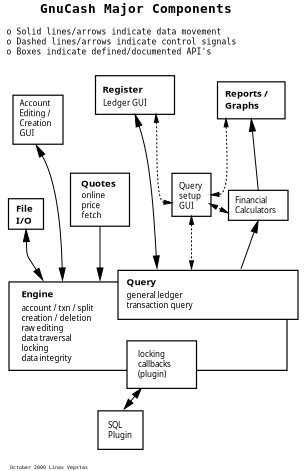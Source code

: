<?xml version="1.0"?>
<diagram xmlns:dia="http://www.lysator.liu.se/~alla/dia/">
  <diagramdata>
    <attribute name="background">
      <color val="#ffffff"/>
    </attribute>
    <attribute name="paper">
      <composite type="paper">
        <attribute name="name">
          <string>#A4#</string>
        </attribute>
        <attribute name="tmargin">
          <real val="2.82"/>
        </attribute>
        <attribute name="bmargin">
          <real val="2.82"/>
        </attribute>
        <attribute name="lmargin">
          <real val="2.82"/>
        </attribute>
        <attribute name="rmargin">
          <real val="2.82"/>
        </attribute>
        <attribute name="is_portrait">
          <boolean val="true"/>
        </attribute>
        <attribute name="scaling">
          <real val="1"/>
        </attribute>
        <attribute name="fitto">
          <boolean val="false"/>
        </attribute>
      </composite>
    </attribute>
    <attribute name="grid">
      <composite type="grid">
        <attribute name="width_x">
          <real val="1"/>
        </attribute>
        <attribute name="width_y">
          <real val="1"/>
        </attribute>
        <attribute name="visible_x">
          <int val="1"/>
        </attribute>
        <attribute name="visible_y">
          <int val="1"/>
        </attribute>
      </composite>
    </attribute>
    <attribute name="guides">
      <composite type="guides">
        <attribute name="hguides"/>
        <attribute name="vguides"/>
      </composite>
    </attribute>
  </diagramdata>
  <layer name="Background" visible="true">
    <object type="Standard - Text" version="0" id="O0">
      <attribute name="obj_pos">
        <point val="17.441,1.085"/>
      </attribute>
      <attribute name="obj_bb">
        <rectangle val="17.441,0.452;29.276,1.252"/>
      </attribute>
      <attribute name="text">
        <composite type="text">
          <attribute name="string">
            <string>#GnuCash Major Components#</string>
          </attribute>
          <attribute name="font">
            <font name="Courier-Bold"/>
          </attribute>
          <attribute name="height">
            <real val="0.8"/>
          </attribute>
          <attribute name="pos">
            <point val="17.441,1.085"/>
          </attribute>
          <attribute name="color">
            <color val="#000000"/>
          </attribute>
          <attribute name="alignment">
            <enum val="0"/>
          </attribute>
        </composite>
      </attribute>
    </object>
    <object type="Standard - Text" version="0" id="O1">
      <attribute name="obj_pos">
        <point val="15.766,2.16"/>
      </attribute>
      <attribute name="obj_bb">
        <rectangle val="15.766,1.767;29.904,3.267"/>
      </attribute>
      <attribute name="text">
        <composite type="text">
          <attribute name="string">
            <string>#o Solid lines/arrows indicate data movement
o Dashed lines/arrows indicate control signals
o Boxes indicate defined/documented API&apos;s#</string>
          </attribute>
          <attribute name="font">
            <font name="Courier"/>
          </attribute>
          <attribute name="height">
            <real val="0.5"/>
          </attribute>
          <attribute name="pos">
            <point val="15.766,2.16"/>
          </attribute>
          <attribute name="color">
            <color val="#000000"/>
          </attribute>
          <attribute name="alignment">
            <enum val="0"/>
          </attribute>
        </composite>
      </attribute>
    </object>
    <group>
      <object type="Standard - Box" version="0" id="O2">
        <attribute name="obj_pos">
          <point val="20.341,20.983"/>
        </attribute>
        <attribute name="obj_bb">
          <rectangle val="20.311,20.953;22.621,22.938"/>
        </attribute>
        <attribute name="elem_corner">
          <point val="20.341,20.983"/>
        </attribute>
        <attribute name="elem_width">
          <real val="2.25"/>
        </attribute>
        <attribute name="elem_height">
          <real val="1.925"/>
        </attribute>
        <attribute name="border_width">
          <real val="0.06"/>
        </attribute>
        <attribute name="show_background">
          <boolean val="true"/>
        </attribute>
      </object>
      <object type="Standard - Text" version="0" id="O3">
        <attribute name="obj_pos">
          <point val="20.841,21.833"/>
        </attribute>
        <attribute name="obj_bb">
          <rectangle val="20.841,21.427;22.45,22.427"/>
        </attribute>
        <attribute name="text">
          <composite type="text">
            <attribute name="string">
              <string>#SQL
Plugin#</string>
            </attribute>
            <attribute name="font">
              <font name="Helvetica"/>
            </attribute>
            <attribute name="height">
              <real val="0.5"/>
            </attribute>
            <attribute name="pos">
              <point val="20.841,21.833"/>
            </attribute>
            <attribute name="color">
              <color val="#000000"/>
            </attribute>
            <attribute name="alignment">
              <enum val="0"/>
            </attribute>
          </composite>
        </attribute>
      </object>
    </group>
    <object type="Standard - Line" version="0" id="O4">
      <attribute name="obj_pos">
        <point val="22.516,19.851"/>
      </attribute>
      <attribute name="obj_bb">
        <rectangle val="21.321,19.531;22.836,21.221"/>
      </attribute>
      <attribute name="conn_endpoints">
        <point val="22.516,19.851"/>
        <point val="21.641,20.901"/>
      </attribute>
      <attribute name="numcp">
        <int val="1"/>
      </attribute>
      <attribute name="line_width">
        <real val="0.04"/>
      </attribute>
      <attribute name="start_arrow">
        <enum val="3"/>
      </attribute>
      <attribute name="start_arrow_length">
        <real val="0.5"/>
      </attribute>
      <attribute name="start_arrow_width">
        <real val="0.3"/>
      </attribute>
      <attribute name="end_arrow">
        <enum val="3"/>
      </attribute>
      <attribute name="end_arrow_length">
        <real val="0.5"/>
      </attribute>
      <attribute name="end_arrow_width">
        <real val="0.3"/>
      </attribute>
    </object>
    <group>
      <object type="Standard - Box" version="0" id="O5">
        <attribute name="obj_pos">
          <point val="15.866,10.376"/>
        </attribute>
        <attribute name="obj_bb">
          <rectangle val="15.836,10.346;17.646,11.931"/>
        </attribute>
        <attribute name="elem_corner">
          <point val="15.866,10.376"/>
        </attribute>
        <attribute name="elem_width">
          <real val="1.75"/>
        </attribute>
        <attribute name="elem_height">
          <real val="1.525"/>
        </attribute>
        <attribute name="border_width">
          <real val="0.06"/>
        </attribute>
        <attribute name="show_background">
          <boolean val="true"/>
        </attribute>
      </object>
      <object type="Standard - Text" version="0" id="O6">
        <attribute name="obj_pos">
          <point val="16.241,11.026"/>
        </attribute>
        <attribute name="obj_bb">
          <rectangle val="16.241,10.543;17.49,11.743"/>
        </attribute>
        <attribute name="text">
          <composite type="text">
            <attribute name="string">
              <string>#File
I/O#</string>
            </attribute>
            <attribute name="font">
              <font name="Helvetica-Bold"/>
            </attribute>
            <attribute name="height">
              <real val="0.6"/>
            </attribute>
            <attribute name="pos">
              <point val="16.241,11.026"/>
            </attribute>
            <attribute name="color">
              <color val="#000000"/>
            </attribute>
            <attribute name="alignment">
              <enum val="0"/>
            </attribute>
          </composite>
        </attribute>
      </object>
    </group>
    <group>
      <object type="Standard - Box" version="0" id="O7">
        <attribute name="obj_pos">
          <point val="16.091,5.201"/>
        </attribute>
        <attribute name="obj_bb">
          <rectangle val="16.061,5.171;18.621,7.681"/>
        </attribute>
        <attribute name="elem_corner">
          <point val="16.091,5.201"/>
        </attribute>
        <attribute name="elem_width">
          <real val="2.5"/>
        </attribute>
        <attribute name="elem_height">
          <real val="2.45"/>
        </attribute>
        <attribute name="border_width">
          <real val="0.06"/>
        </attribute>
        <attribute name="show_background">
          <boolean val="true"/>
        </attribute>
      </object>
      <object type="Standard - Text" version="0" id="O8">
        <attribute name="obj_pos">
          <point val="16.416,5.751"/>
        </attribute>
        <attribute name="obj_bb">
          <rectangle val="16.416,5.345;18.53,7.345"/>
        </attribute>
        <attribute name="text">
          <composite type="text">
            <attribute name="string">
              <string>#Account
Editing /
Creation
GUI#</string>
            </attribute>
            <attribute name="font">
              <font name="Helvetica"/>
            </attribute>
            <attribute name="height">
              <real val="0.5"/>
            </attribute>
            <attribute name="pos">
              <point val="16.416,5.751"/>
            </attribute>
            <attribute name="color">
              <color val="#000000"/>
            </attribute>
            <attribute name="alignment">
              <enum val="0"/>
            </attribute>
          </composite>
        </attribute>
      </object>
    </group>
    <group>
      <object type="Standard - Box" version="0" id="O9">
        <attribute name="obj_pos">
          <point val="18.966,9.101"/>
        </attribute>
        <attribute name="obj_bb">
          <rectangle val="18.936,9.071;21.946,11.781"/>
        </attribute>
        <attribute name="elem_corner">
          <point val="18.966,9.101"/>
        </attribute>
        <attribute name="elem_width">
          <real val="2.95"/>
        </attribute>
        <attribute name="elem_height">
          <real val="2.65"/>
        </attribute>
        <attribute name="border_width">
          <real val="0.06"/>
        </attribute>
        <attribute name="show_background">
          <boolean val="true"/>
        </attribute>
      </object>
      <object type="Standard - Text" version="0" id="O10">
        <attribute name="obj_pos">
          <point val="19.491,9.776"/>
        </attribute>
        <attribute name="obj_bb">
          <rectangle val="19.491,9.293;21.782,9.893"/>
        </attribute>
        <attribute name="text">
          <composite type="text">
            <attribute name="string">
              <string>#Quotes#</string>
            </attribute>
            <attribute name="font">
              <font name="Helvetica-Bold"/>
            </attribute>
            <attribute name="height">
              <real val="0.6"/>
            </attribute>
            <attribute name="pos">
              <point val="19.491,9.776"/>
            </attribute>
            <attribute name="color">
              <color val="#000000"/>
            </attribute>
            <attribute name="alignment">
              <enum val="0"/>
            </attribute>
          </composite>
        </attribute>
      </object>
      <object type="Standard - Text" version="0" id="O11">
        <attribute name="obj_pos">
          <point val="19.516,10.351"/>
        </attribute>
        <attribute name="obj_bb">
          <rectangle val="19.516,9.945;21.07,11.445"/>
        </attribute>
        <attribute name="text">
          <composite type="text">
            <attribute name="string">
              <string>#online
price
fetch#</string>
            </attribute>
            <attribute name="font">
              <font name="Helvetica"/>
            </attribute>
            <attribute name="height">
              <real val="0.5"/>
            </attribute>
            <attribute name="pos">
              <point val="19.516,10.351"/>
            </attribute>
            <attribute name="color">
              <color val="#000000"/>
            </attribute>
            <attribute name="alignment">
              <enum val="0"/>
            </attribute>
          </composite>
        </attribute>
      </object>
    </group>
    <group>
      <object type="Standard - Box" version="0" id="O12">
        <attribute name="obj_pos">
          <point val="20.216,4.226"/>
        </attribute>
        <attribute name="obj_bb">
          <rectangle val="20.186,4.196;24.196,6.186"/>
        </attribute>
        <attribute name="elem_corner">
          <point val="20.216,4.226"/>
        </attribute>
        <attribute name="elem_width">
          <real val="3.95"/>
        </attribute>
        <attribute name="elem_height">
          <real val="1.931"/>
        </attribute>
        <attribute name="border_width">
          <real val="0.06"/>
        </attribute>
        <attribute name="show_background">
          <boolean val="true"/>
        </attribute>
      </object>
      <object type="Standard - Text" version="0" id="O13">
        <attribute name="obj_pos">
          <point val="20.566,5.081"/>
        </attribute>
        <attribute name="obj_bb">
          <rectangle val="20.566,4.598;23.196,5.198"/>
        </attribute>
        <attribute name="text">
          <composite type="text">
            <attribute name="string">
              <string>#Register#</string>
            </attribute>
            <attribute name="font">
              <font name="Helvetica-Bold"/>
            </attribute>
            <attribute name="height">
              <real val="0.6"/>
            </attribute>
            <attribute name="pos">
              <point val="20.566,5.081"/>
            </attribute>
            <attribute name="color">
              <color val="#000000"/>
            </attribute>
            <attribute name="alignment">
              <enum val="0"/>
            </attribute>
          </composite>
        </attribute>
      </object>
      <object type="Standard - Text" version="0" id="O14">
        <attribute name="obj_pos">
          <point val="20.591,5.731"/>
        </attribute>
        <attribute name="obj_bb">
          <rectangle val="20.591,5.325;23.412,5.825"/>
        </attribute>
        <attribute name="text">
          <composite type="text">
            <attribute name="string">
              <string>#Ledger GUI#</string>
            </attribute>
            <attribute name="font">
              <font name="Helvetica"/>
            </attribute>
            <attribute name="height">
              <real val="0.5"/>
            </attribute>
            <attribute name="pos">
              <point val="20.591,5.731"/>
            </attribute>
            <attribute name="color">
              <color val="#000000"/>
            </attribute>
            <attribute name="alignment">
              <enum val="0"/>
            </attribute>
          </composite>
        </attribute>
      </object>
    </group>
    <group>
      <object type="Standard - Box" version="0" id="O15">
        <attribute name="obj_pos">
          <point val="24.041,9.106"/>
        </attribute>
        <attribute name="obj_bb">
          <rectangle val="24.011,9.076;26.021,11.287"/>
        </attribute>
        <attribute name="elem_corner">
          <point val="24.041,9.106"/>
        </attribute>
        <attribute name="elem_width">
          <real val="1.95"/>
        </attribute>
        <attribute name="elem_height">
          <real val="2.15"/>
        </attribute>
        <attribute name="border_width">
          <real val="0.06"/>
        </attribute>
        <attribute name="show_background">
          <boolean val="true"/>
        </attribute>
      </object>
      <object type="Standard - Text" version="0" id="O16">
        <attribute name="obj_pos">
          <point val="24.391,9.881"/>
        </attribute>
        <attribute name="obj_bb">
          <rectangle val="24.391,9.475;25.97,10.976"/>
        </attribute>
        <attribute name="text">
          <composite type="text">
            <attribute name="string">
              <string>#Query
setup
GUI#</string>
            </attribute>
            <attribute name="font">
              <font name="Helvetica"/>
            </attribute>
            <attribute name="height">
              <real val="0.5"/>
            </attribute>
            <attribute name="pos">
              <point val="24.391,9.881"/>
            </attribute>
            <attribute name="color">
              <color val="#000000"/>
            </attribute>
            <attribute name="alignment">
              <enum val="0"/>
            </attribute>
          </composite>
        </attribute>
      </object>
    </group>
    <group>
      <object type="Standard - Box" version="0" id="O17">
        <attribute name="obj_pos">
          <point val="26.316,4.531"/>
        </attribute>
        <attribute name="obj_bb">
          <rectangle val="26.286,4.501;29.721,6.411"/>
        </attribute>
        <attribute name="elem_corner">
          <point val="26.316,4.531"/>
        </attribute>
        <attribute name="elem_width">
          <real val="3.375"/>
        </attribute>
        <attribute name="elem_height">
          <real val="1.85"/>
        </attribute>
        <attribute name="border_width">
          <real val="0.06"/>
        </attribute>
        <attribute name="show_background">
          <boolean val="true"/>
        </attribute>
      </object>
      <object type="Standard - Text" version="0" id="O18">
        <attribute name="obj_pos">
          <point val="26.691,5.281"/>
        </attribute>
        <attribute name="obj_bb">
          <rectangle val="26.691,4.798;29.521,5.998"/>
        </attribute>
        <attribute name="text">
          <composite type="text">
            <attribute name="string">
              <string>#Reports /
Graphs#</string>
            </attribute>
            <attribute name="font">
              <font name="Helvetica-Bold"/>
            </attribute>
            <attribute name="height">
              <real val="0.6"/>
            </attribute>
            <attribute name="pos">
              <point val="26.691,5.281"/>
            </attribute>
            <attribute name="color">
              <color val="#000000"/>
            </attribute>
            <attribute name="alignment">
              <enum val="0"/>
            </attribute>
          </composite>
        </attribute>
      </object>
    </group>
    <group>
      <object type="Standard - Box" version="0" id="O19">
        <attribute name="obj_pos">
          <point val="26.866,9.956"/>
        </attribute>
        <attribute name="obj_bb">
          <rectangle val="26.836,9.926;29.871,11.486"/>
        </attribute>
        <attribute name="elem_corner">
          <point val="26.866,9.956"/>
        </attribute>
        <attribute name="elem_width">
          <real val="2.975"/>
        </attribute>
        <attribute name="elem_height">
          <real val="1.5"/>
        </attribute>
        <attribute name="border_width">
          <real val="0.06"/>
        </attribute>
        <attribute name="show_background">
          <boolean val="true"/>
        </attribute>
      </object>
      <object type="Standard - Text" version="0" id="O20">
        <attribute name="obj_pos">
          <point val="27.191,10.607"/>
        </attribute>
        <attribute name="obj_bb">
          <rectangle val="27.191,10.2;29.921,11.2"/>
        </attribute>
        <attribute name="text">
          <composite type="text">
            <attribute name="string">
              <string>#Financial
Calculators#</string>
            </attribute>
            <attribute name="font">
              <font name="Helvetica"/>
            </attribute>
            <attribute name="height">
              <real val="0.5"/>
            </attribute>
            <attribute name="pos">
              <point val="27.191,10.607"/>
            </attribute>
            <attribute name="color">
              <color val="#000000"/>
            </attribute>
            <attribute name="alignment">
              <enum val="0"/>
            </attribute>
          </composite>
        </attribute>
      </object>
    </group>
    <object type="Standard - Line" version="0" id="O21">
      <attribute name="obj_pos">
        <point val="27.491,13.882"/>
      </attribute>
      <attribute name="obj_bb">
        <rectangle val="27.171,11.136;28.674,14.201"/>
      </attribute>
      <attribute name="conn_endpoints">
        <point val="27.491,13.882"/>
        <point val="28.354,11.457"/>
      </attribute>
      <attribute name="numcp">
        <int val="1"/>
      </attribute>
      <attribute name="line_width">
        <real val="0.04"/>
      </attribute>
      <attribute name="end_arrow">
        <enum val="3"/>
      </attribute>
      <attribute name="end_arrow_length">
        <real val="0.6"/>
      </attribute>
      <attribute name="end_arrow_width">
        <real val="0.3"/>
      </attribute>
      <connections>
        <connection handle="1" to="O19" connection="6"/>
      </connections>
    </object>
    <object type="Standard - Line" version="0" id="O22">
      <attribute name="obj_pos">
        <point val="28.354,9.956"/>
      </attribute>
      <attribute name="obj_bb">
        <rectangle val="27.684,6.061;28.674,10.277"/>
      </attribute>
      <attribute name="conn_endpoints">
        <point val="28.354,9.956"/>
        <point val="28.004,6.381"/>
      </attribute>
      <attribute name="numcp">
        <int val="1"/>
      </attribute>
      <attribute name="line_width">
        <real val="0.04"/>
      </attribute>
      <attribute name="end_arrow">
        <enum val="3"/>
      </attribute>
      <attribute name="end_arrow_length">
        <real val="0.6"/>
      </attribute>
      <attribute name="end_arrow_width">
        <real val="0.3"/>
      </attribute>
      <connections>
        <connection handle="0" to="O19" connection="1"/>
        <connection handle="1" to="O17" connection="6"/>
      </connections>
    </object>
    <object type="Standard - Line" version="0" id="O23">
      <attribute name="obj_pos">
        <point val="20.441,11.751"/>
      </attribute>
      <attribute name="obj_bb">
        <rectangle val="20.121,11.431;20.761,14.777"/>
      </attribute>
      <attribute name="conn_endpoints">
        <point val="20.441,11.751"/>
        <point val="20.441,14.457"/>
      </attribute>
      <attribute name="numcp">
        <int val="1"/>
      </attribute>
      <attribute name="line_width">
        <real val="0.04"/>
      </attribute>
      <attribute name="end_arrow">
        <enum val="3"/>
      </attribute>
      <attribute name="end_arrow_length">
        <real val="0.6"/>
      </attribute>
      <attribute name="end_arrow_width">
        <real val="0.3"/>
      </attribute>
      <connections>
        <connection handle="0" to="O9" connection="6"/>
      </connections>
    </object>
    <object type="Standard - BezierLine" version="0" id="O24">
      <attribute name="obj_pos">
        <point val="16.741,11.901"/>
      </attribute>
      <attribute name="obj_bb">
        <rectangle val="16.421,11.581;17.911,14.777"/>
      </attribute>
      <attribute name="bez_points">
        <point val="16.741,11.901"/>
        <point val="16.791,13.382"/>
        <point val="16.741,13.107"/>
        <point val="17.591,14.457"/>
      </attribute>
      <attribute name="corner_types">
        <enum val="0"/>
        <enum val="0"/>
      </attribute>
      <attribute name="line_width">
        <real val="0.04"/>
      </attribute>
      <attribute name="start_arrow">
        <enum val="3"/>
      </attribute>
      <attribute name="start_arrow_length">
        <real val="0.6"/>
      </attribute>
      <attribute name="start_arrow_width">
        <real val="0.3"/>
      </attribute>
      <attribute name="end_arrow">
        <enum val="3"/>
      </attribute>
      <attribute name="end_arrow_length">
        <real val="0.6"/>
      </attribute>
      <attribute name="end_arrow_width">
        <real val="0.3"/>
      </attribute>
      <connections>
        <connection handle="0" to="O5" connection="6"/>
      </connections>
    </object>
    <object type="Standard - BezierLine" version="0" id="O25">
      <attribute name="obj_pos">
        <point val="17.241,7.681"/>
      </attribute>
      <attribute name="obj_bb">
        <rectangle val="16.921,7.361;18.886,14.777"/>
      </attribute>
      <attribute name="bez_points">
        <point val="17.241,7.681"/>
        <point val="18.166,9.306"/>
        <point val="18.491,11.306"/>
        <point val="18.566,14.457"/>
      </attribute>
      <attribute name="corner_types">
        <enum val="0"/>
        <enum val="0"/>
      </attribute>
      <attribute name="line_width">
        <real val="0.04"/>
      </attribute>
      <attribute name="start_arrow">
        <enum val="3"/>
      </attribute>
      <attribute name="start_arrow_length">
        <real val="0.6"/>
      </attribute>
      <attribute name="start_arrow_width">
        <real val="0.3"/>
      </attribute>
      <attribute name="end_arrow">
        <enum val="3"/>
      </attribute>
      <attribute name="end_arrow_length">
        <real val="0.6"/>
      </attribute>
      <attribute name="end_arrow_width">
        <real val="0.3"/>
      </attribute>
    </object>
    <object type="Standard - BezierLine" version="0" id="O26">
      <attribute name="obj_pos">
        <point val="22.191,6.156"/>
      </attribute>
      <attribute name="obj_bb">
        <rectangle val="21.871,5.836;23.611,14.177"/>
      </attribute>
      <attribute name="bez_points">
        <point val="22.191,6.156"/>
        <point val="22.966,8.406"/>
        <point val="23.116,10.882"/>
        <point val="23.291,13.857"/>
      </attribute>
      <attribute name="corner_types">
        <enum val="0"/>
        <enum val="0"/>
      </attribute>
      <attribute name="line_width">
        <real val="0.04"/>
      </attribute>
      <attribute name="start_arrow">
        <enum val="3"/>
      </attribute>
      <attribute name="start_arrow_length">
        <real val="0.6"/>
      </attribute>
      <attribute name="start_arrow_width">
        <real val="0.3"/>
      </attribute>
      <attribute name="end_arrow">
        <enum val="3"/>
      </attribute>
      <attribute name="end_arrow_length">
        <real val="0.6"/>
      </attribute>
      <attribute name="end_arrow_width">
        <real val="0.3"/>
      </attribute>
      <connections>
        <connection handle="0" to="O12" connection="6"/>
      </connections>
    </object>
    <object type="Standard - BezierLine" version="0" id="O27">
      <attribute name="obj_pos">
        <point val="23.241,6.156"/>
      </attribute>
      <attribute name="obj_bb">
        <rectangle val="22.991,5.956;24.241,10.781"/>
      </attribute>
      <attribute name="bez_points">
        <point val="23.241,6.156"/>
        <point val="23.316,7.631"/>
        <point val="23.191,10.531"/>
        <point val="24.041,10.582"/>
      </attribute>
      <attribute name="corner_types">
        <enum val="0"/>
        <enum val="0"/>
      </attribute>
      <attribute name="line_width">
        <real val="0"/>
      </attribute>
      <attribute name="line_style">
        <enum val="4"/>
      </attribute>
      <attribute name="start_arrow">
        <enum val="3"/>
      </attribute>
      <attribute name="start_arrow_length">
        <real val="0.4"/>
      </attribute>
      <attribute name="start_arrow_width">
        <real val="0.2"/>
      </attribute>
      <attribute name="end_arrow">
        <enum val="3"/>
      </attribute>
      <attribute name="end_arrow_length">
        <real val="0.4"/>
      </attribute>
      <attribute name="end_arrow_width">
        <real val="0.2"/>
      </attribute>
    </object>
    <object type="Standard - BezierLine" version="0" id="O28">
      <attribute name="obj_pos">
        <point val="26.741,6.381"/>
      </attribute>
      <attribute name="obj_bb">
        <rectangle val="25.791,6.181;27.166,10.382"/>
      </attribute>
      <attribute name="bez_points">
        <point val="26.741,6.381"/>
        <point val="26.766,7.956"/>
        <point val="26.966,10.132"/>
        <point val="25.991,10.181"/>
      </attribute>
      <attribute name="corner_types">
        <enum val="0"/>
        <enum val="0"/>
      </attribute>
      <attribute name="line_width">
        <real val="0"/>
      </attribute>
      <attribute name="line_style">
        <enum val="4"/>
      </attribute>
      <attribute name="start_arrow">
        <enum val="3"/>
      </attribute>
      <attribute name="start_arrow_length">
        <real val="0.4"/>
      </attribute>
      <attribute name="start_arrow_width">
        <real val="0.2"/>
      </attribute>
      <attribute name="end_arrow">
        <enum val="3"/>
      </attribute>
      <attribute name="end_arrow_length">
        <real val="0.4"/>
      </attribute>
      <attribute name="end_arrow_width">
        <real val="0.2"/>
      </attribute>
      <connections>
        <connection handle="3" to="O15" connection="4"/>
      </connections>
    </object>
    <object type="Standard - Line" version="0" id="O29">
      <attribute name="obj_pos">
        <point val="26.841,11.082"/>
      </attribute>
      <attribute name="obj_bb">
        <rectangle val="25.716,10.431;27.041,11.281"/>
      </attribute>
      <attribute name="conn_endpoints">
        <point val="26.841,11.082"/>
        <point val="25.916,10.632"/>
      </attribute>
      <attribute name="numcp">
        <int val="1"/>
      </attribute>
      <attribute name="line_width">
        <real val="0"/>
      </attribute>
      <attribute name="line_style">
        <enum val="4"/>
      </attribute>
      <attribute name="start_arrow">
        <enum val="3"/>
      </attribute>
      <attribute name="start_arrow_length">
        <real val="0.4"/>
      </attribute>
      <attribute name="start_arrow_width">
        <real val="0.2"/>
      </attribute>
      <attribute name="end_arrow">
        <enum val="3"/>
      </attribute>
      <attribute name="end_arrow_length">
        <real val="0.4"/>
      </attribute>
      <attribute name="end_arrow_width">
        <real val="0.2"/>
      </attribute>
    </object>
    <object type="Standard - Line" version="0" id="O30">
      <attribute name="obj_pos">
        <point val="25.016,11.257"/>
      </attribute>
      <attribute name="obj_bb">
        <rectangle val="24.816,11.056;25.216,14.082"/>
      </attribute>
      <attribute name="conn_endpoints">
        <point val="25.016,11.257"/>
        <point val="25.016,13.882"/>
      </attribute>
      <attribute name="numcp">
        <int val="1"/>
      </attribute>
      <attribute name="line_width">
        <real val="0"/>
      </attribute>
      <attribute name="line_style">
        <enum val="4"/>
      </attribute>
      <attribute name="start_arrow">
        <enum val="3"/>
      </attribute>
      <attribute name="start_arrow_length">
        <real val="0.4"/>
      </attribute>
      <attribute name="start_arrow_width">
        <real val="0.2"/>
      </attribute>
      <attribute name="end_arrow">
        <enum val="3"/>
      </attribute>
      <attribute name="end_arrow_length">
        <real val="0.4"/>
      </attribute>
      <attribute name="end_arrow_width">
        <real val="0.2"/>
      </attribute>
      <connections>
        <connection handle="0" to="O15" connection="6"/>
      </connections>
    </object>
    <object type="Standard - Text" version="0" id="O31">
      <attribute name="obj_pos">
        <point val="15.491,23.885"/>
      </attribute>
      <attribute name="obj_bb">
        <rectangle val="15.491,23.649;20.963,23.949"/>
      </attribute>
      <attribute name="text">
        <composite type="text">
          <attribute name="string">
            <string>#   October 2000 Linas Vepstas#</string>
          </attribute>
          <attribute name="font">
            <font name="Courier"/>
          </attribute>
          <attribute name="height">
            <real val="0.3"/>
          </attribute>
          <attribute name="pos">
            <point val="15.491,23.885"/>
          </attribute>
          <attribute name="color">
            <color val="#000000"/>
          </attribute>
          <attribute name="alignment">
            <enum val="0"/>
          </attribute>
        </composite>
      </attribute>
    </object>
    <group>
      <group>
        <object type="Standard - Box" version="0" id="O32">
          <attribute name="obj_pos">
            <point val="15.891,14.538"/>
          </attribute>
          <attribute name="obj_bb">
            <rectangle val="15.861,14.508;29.821,18.988"/>
          </attribute>
          <attribute name="elem_corner">
            <point val="15.891,14.538"/>
          </attribute>
          <attribute name="elem_width">
            <real val="13.9"/>
          </attribute>
          <attribute name="elem_height">
            <real val="4.42"/>
          </attribute>
          <attribute name="border_width">
            <real val="0.06"/>
          </attribute>
          <attribute name="show_background">
            <boolean val="true"/>
          </attribute>
        </object>
        <object type="Standard - Text" version="0" id="O33">
          <attribute name="obj_pos">
            <point val="16.516,15.308"/>
          </attribute>
          <attribute name="obj_bb">
            <rectangle val="16.516,14.825;18.74,15.425"/>
          </attribute>
          <attribute name="text">
            <composite type="text">
              <attribute name="string">
                <string>#Engine#</string>
              </attribute>
              <attribute name="font">
                <font name="Helvetica-Bold"/>
              </attribute>
              <attribute name="height">
                <real val="0.6"/>
              </attribute>
              <attribute name="pos">
                <point val="16.516,15.308"/>
              </attribute>
              <attribute name="color">
                <color val="#000000"/>
              </attribute>
              <attribute name="alignment">
                <enum val="0"/>
              </attribute>
            </composite>
          </attribute>
        </object>
        <object type="Standard - Text" version="0" id="O34">
          <attribute name="obj_pos">
            <point val="16.516,15.983"/>
          </attribute>
          <attribute name="obj_bb">
            <rectangle val="16.516,15.577;20.918,18.577"/>
          </attribute>
          <attribute name="text">
            <composite type="text">
              <attribute name="string">
                <string>#account / txn / split
creation / deletion
raw editing
data traversal
locking
data integrity#</string>
              </attribute>
              <attribute name="font">
                <font name="Helvetica"/>
              </attribute>
              <attribute name="height">
                <real val="0.5"/>
              </attribute>
              <attribute name="pos">
                <point val="16.516,15.983"/>
              </attribute>
              <attribute name="color">
                <color val="#000000"/>
              </attribute>
              <attribute name="alignment">
                <enum val="0"/>
              </attribute>
            </composite>
          </attribute>
        </object>
      </group>
      <group>
        <object type="Standard - Box" version="0" id="O35">
          <attribute name="obj_pos">
            <point val="21.791,17.483"/>
          </attribute>
          <attribute name="obj_bb">
            <rectangle val="21.761,17.453;25.296,19.888"/>
          </attribute>
          <attribute name="elem_corner">
            <point val="21.791,17.483"/>
          </attribute>
          <attribute name="elem_width">
            <real val="3.475"/>
          </attribute>
          <attribute name="elem_height">
            <real val="2.375"/>
          </attribute>
          <attribute name="border_width">
            <real val="0.06"/>
          </attribute>
          <attribute name="show_background">
            <boolean val="true"/>
          </attribute>
        </object>
        <object type="Standard - Text" version="0" id="O36">
          <attribute name="obj_pos">
            <point val="22.341,18.283"/>
          </attribute>
          <attribute name="obj_bb">
            <rectangle val="22.341,17.877;24.622,19.377"/>
          </attribute>
          <attribute name="text">
            <composite type="text">
              <attribute name="string">
                <string>#locking 
callbacks
(plugin)#</string>
              </attribute>
              <attribute name="font">
                <font name="Helvetica"/>
              </attribute>
              <attribute name="height">
                <real val="0.5"/>
              </attribute>
              <attribute name="pos">
                <point val="22.341,18.283"/>
              </attribute>
              <attribute name="color">
                <color val="#000000"/>
              </attribute>
              <attribute name="alignment">
                <enum val="0"/>
              </attribute>
            </composite>
          </attribute>
        </object>
      </group>
      <group>
        <object type="Standard - Box" version="0" id="O37">
          <attribute name="obj_pos">
            <point val="21.341,13.958"/>
          </attribute>
          <attribute name="obj_bb">
            <rectangle val="21.311,13.928;30.371,16.438"/>
          </attribute>
          <attribute name="elem_corner">
            <point val="21.341,13.958"/>
          </attribute>
          <attribute name="elem_width">
            <real val="9"/>
          </attribute>
          <attribute name="elem_height">
            <real val="2.45"/>
          </attribute>
          <attribute name="border_width">
            <real val="0.06"/>
          </attribute>
          <attribute name="show_background">
            <boolean val="true"/>
          </attribute>
        </object>
        <object type="Standard - Text" version="0" id="O38">
          <attribute name="obj_pos">
            <point val="21.766,14.708"/>
          </attribute>
          <attribute name="obj_bb">
            <rectangle val="21.766,14.225;23.724,14.825"/>
          </attribute>
          <attribute name="text">
            <composite type="text">
              <attribute name="string">
                <string>#Query#</string>
              </attribute>
              <attribute name="font">
                <font name="Helvetica-Bold"/>
              </attribute>
              <attribute name="height">
                <real val="0.6"/>
              </attribute>
              <attribute name="pos">
                <point val="21.766,14.708"/>
              </attribute>
              <attribute name="color">
                <color val="#000000"/>
              </attribute>
              <attribute name="alignment">
                <enum val="0"/>
              </attribute>
            </composite>
          </attribute>
        </object>
        <object type="Standard - Text" version="0" id="O39">
          <attribute name="obj_pos">
            <point val="21.766,15.333"/>
          </attribute>
          <attribute name="obj_bb">
            <rectangle val="21.766,14.927;25.855,15.927"/>
          </attribute>
          <attribute name="text">
            <composite type="text">
              <attribute name="string">
                <string>#general ledger
transaction query#</string>
              </attribute>
              <attribute name="font">
                <font name="Helvetica"/>
              </attribute>
              <attribute name="height">
                <real val="0.5"/>
              </attribute>
              <attribute name="pos">
                <point val="21.766,15.333"/>
              </attribute>
              <attribute name="color">
                <color val="#000000"/>
              </attribute>
              <attribute name="alignment">
                <enum val="0"/>
              </attribute>
            </composite>
          </attribute>
        </object>
      </group>
    </group>
    <object type="Standard - Text" version="0" id="O40">
      <attribute name="obj_pos">
        <point val="30.666,23.91"/>
      </attribute>
      <attribute name="obj_bb">
        <rectangle val="30.406,23.831;30.666,23.931"/>
      </attribute>
      <attribute name="text">
        <composite type="text">
          <attribute name="string">
            <string>#.#</string>
          </attribute>
          <attribute name="font">
            <font name="Courier"/>
          </attribute>
          <attribute name="height">
            <real val="0.1"/>
          </attribute>
          <attribute name="pos">
            <point val="30.666,23.91"/>
          </attribute>
          <attribute name="color">
            <color val="#000000"/>
          </attribute>
          <attribute name="alignment">
            <enum val="2"/>
          </attribute>
        </composite>
      </attribute>
    </object>
  </layer>
</diagram>

